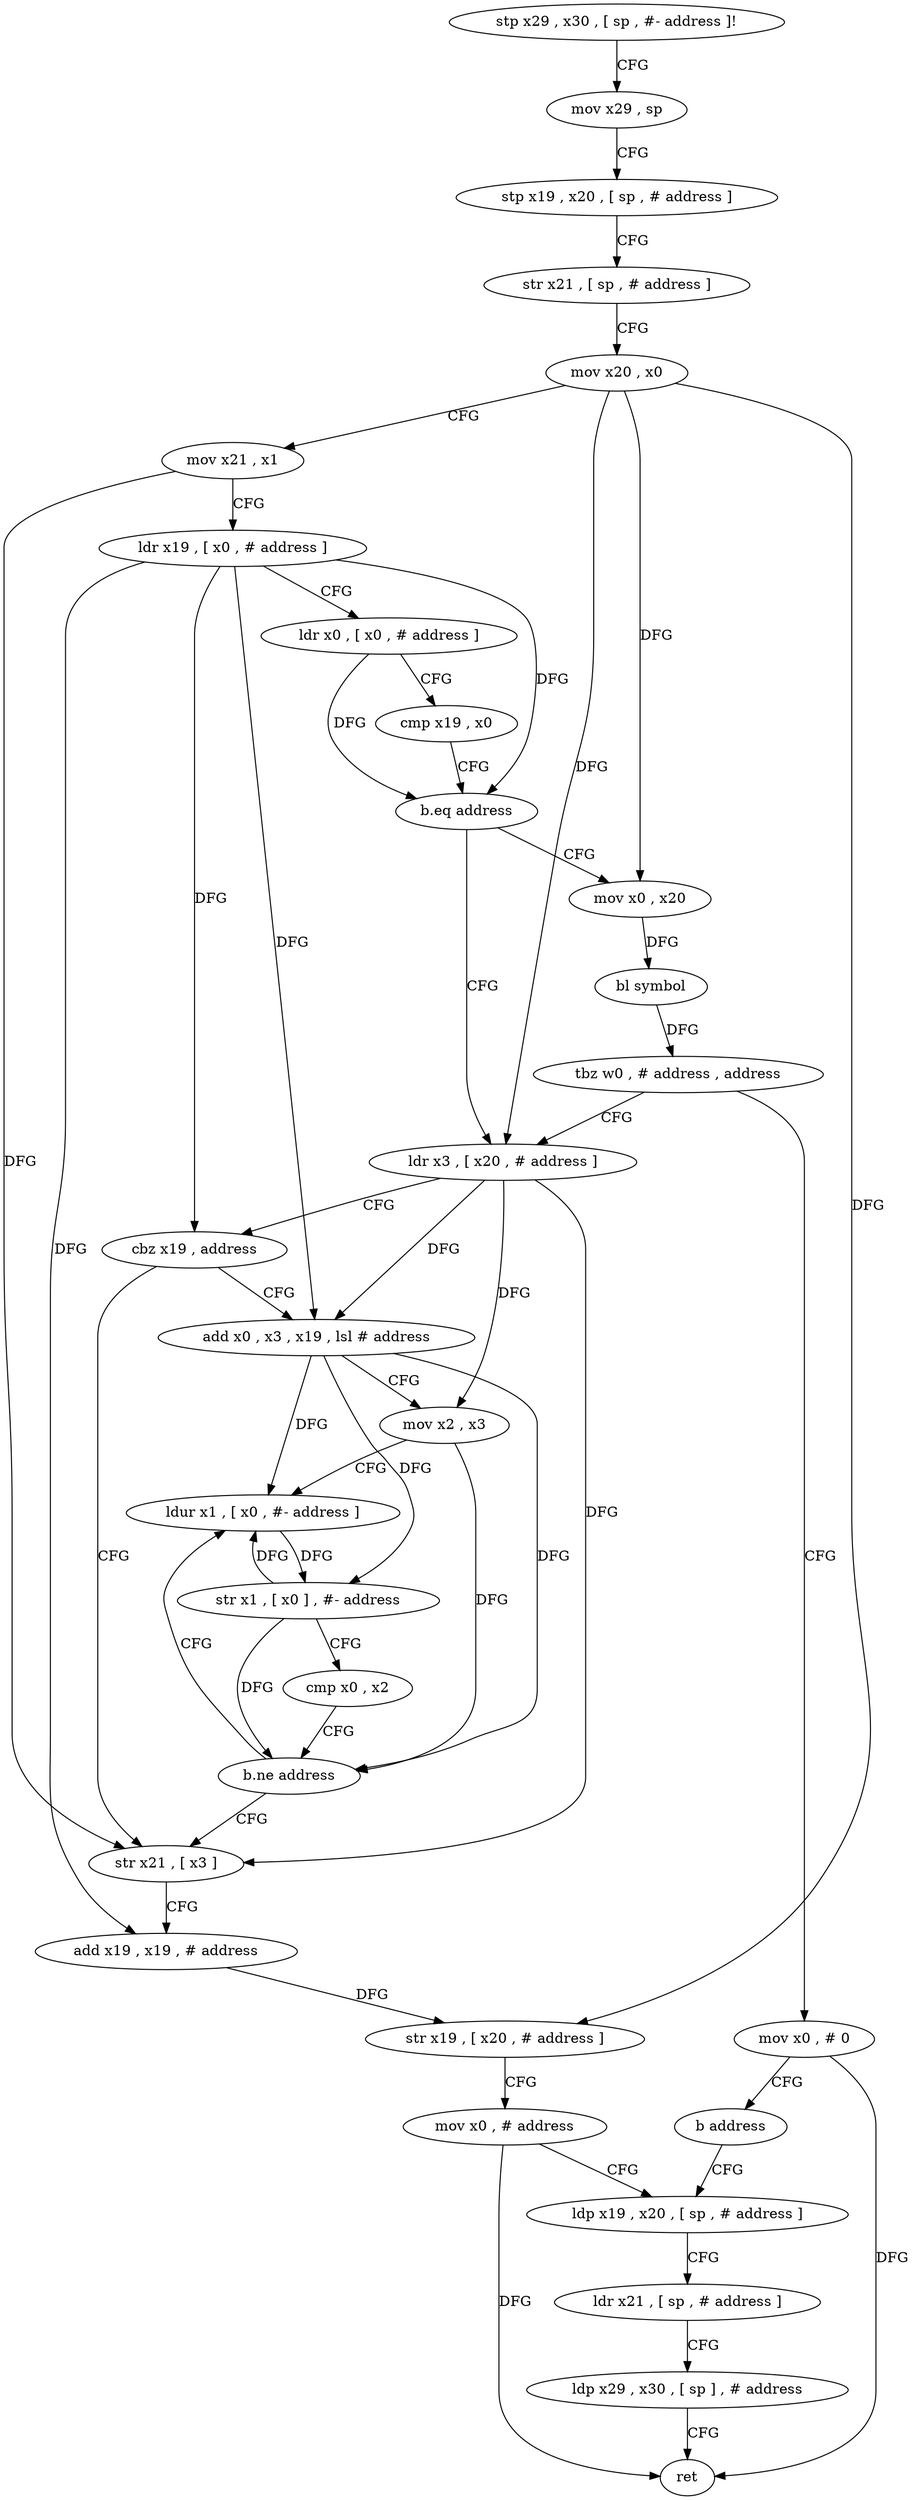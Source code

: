 digraph "func" {
"154816" [label = "stp x29 , x30 , [ sp , #- address ]!" ]
"154820" [label = "mov x29 , sp" ]
"154824" [label = "stp x19 , x20 , [ sp , # address ]" ]
"154828" [label = "str x21 , [ sp , # address ]" ]
"154832" [label = "mov x20 , x0" ]
"154836" [label = "mov x21 , x1" ]
"154840" [label = "ldr x19 , [ x0 , # address ]" ]
"154844" [label = "ldr x0 , [ x0 , # address ]" ]
"154848" [label = "cmp x19 , x0" ]
"154852" [label = "b.eq address" ]
"154920" [label = "mov x0 , x20" ]
"154856" [label = "ldr x3 , [ x20 , # address ]" ]
"154924" [label = "bl symbol" ]
"154928" [label = "tbz w0 , # address , address" ]
"154932" [label = "mov x0 , # 0" ]
"154860" [label = "cbz x19 , address" ]
"154888" [label = "str x21 , [ x3 ]" ]
"154864" [label = "add x0 , x3 , x19 , lsl # address" ]
"154936" [label = "b address" ]
"154904" [label = "ldp x19 , x20 , [ sp , # address ]" ]
"154892" [label = "add x19 , x19 , # address" ]
"154896" [label = "str x19 , [ x20 , # address ]" ]
"154900" [label = "mov x0 , # address" ]
"154868" [label = "mov x2 , x3" ]
"154872" [label = "ldur x1 , [ x0 , #- address ]" ]
"154908" [label = "ldr x21 , [ sp , # address ]" ]
"154912" [label = "ldp x29 , x30 , [ sp ] , # address" ]
"154916" [label = "ret" ]
"154876" [label = "str x1 , [ x0 ] , #- address" ]
"154880" [label = "cmp x0 , x2" ]
"154884" [label = "b.ne address" ]
"154816" -> "154820" [ label = "CFG" ]
"154820" -> "154824" [ label = "CFG" ]
"154824" -> "154828" [ label = "CFG" ]
"154828" -> "154832" [ label = "CFG" ]
"154832" -> "154836" [ label = "CFG" ]
"154832" -> "154920" [ label = "DFG" ]
"154832" -> "154856" [ label = "DFG" ]
"154832" -> "154896" [ label = "DFG" ]
"154836" -> "154840" [ label = "CFG" ]
"154836" -> "154888" [ label = "DFG" ]
"154840" -> "154844" [ label = "CFG" ]
"154840" -> "154852" [ label = "DFG" ]
"154840" -> "154860" [ label = "DFG" ]
"154840" -> "154892" [ label = "DFG" ]
"154840" -> "154864" [ label = "DFG" ]
"154844" -> "154848" [ label = "CFG" ]
"154844" -> "154852" [ label = "DFG" ]
"154848" -> "154852" [ label = "CFG" ]
"154852" -> "154920" [ label = "CFG" ]
"154852" -> "154856" [ label = "CFG" ]
"154920" -> "154924" [ label = "DFG" ]
"154856" -> "154860" [ label = "CFG" ]
"154856" -> "154888" [ label = "DFG" ]
"154856" -> "154864" [ label = "DFG" ]
"154856" -> "154868" [ label = "DFG" ]
"154924" -> "154928" [ label = "DFG" ]
"154928" -> "154856" [ label = "CFG" ]
"154928" -> "154932" [ label = "CFG" ]
"154932" -> "154936" [ label = "CFG" ]
"154932" -> "154916" [ label = "DFG" ]
"154860" -> "154888" [ label = "CFG" ]
"154860" -> "154864" [ label = "CFG" ]
"154888" -> "154892" [ label = "CFG" ]
"154864" -> "154868" [ label = "CFG" ]
"154864" -> "154872" [ label = "DFG" ]
"154864" -> "154876" [ label = "DFG" ]
"154864" -> "154884" [ label = "DFG" ]
"154936" -> "154904" [ label = "CFG" ]
"154904" -> "154908" [ label = "CFG" ]
"154892" -> "154896" [ label = "DFG" ]
"154896" -> "154900" [ label = "CFG" ]
"154900" -> "154904" [ label = "CFG" ]
"154900" -> "154916" [ label = "DFG" ]
"154868" -> "154872" [ label = "CFG" ]
"154868" -> "154884" [ label = "DFG" ]
"154872" -> "154876" [ label = "DFG" ]
"154908" -> "154912" [ label = "CFG" ]
"154912" -> "154916" [ label = "CFG" ]
"154876" -> "154880" [ label = "CFG" ]
"154876" -> "154872" [ label = "DFG" ]
"154876" -> "154884" [ label = "DFG" ]
"154880" -> "154884" [ label = "CFG" ]
"154884" -> "154872" [ label = "CFG" ]
"154884" -> "154888" [ label = "CFG" ]
}
